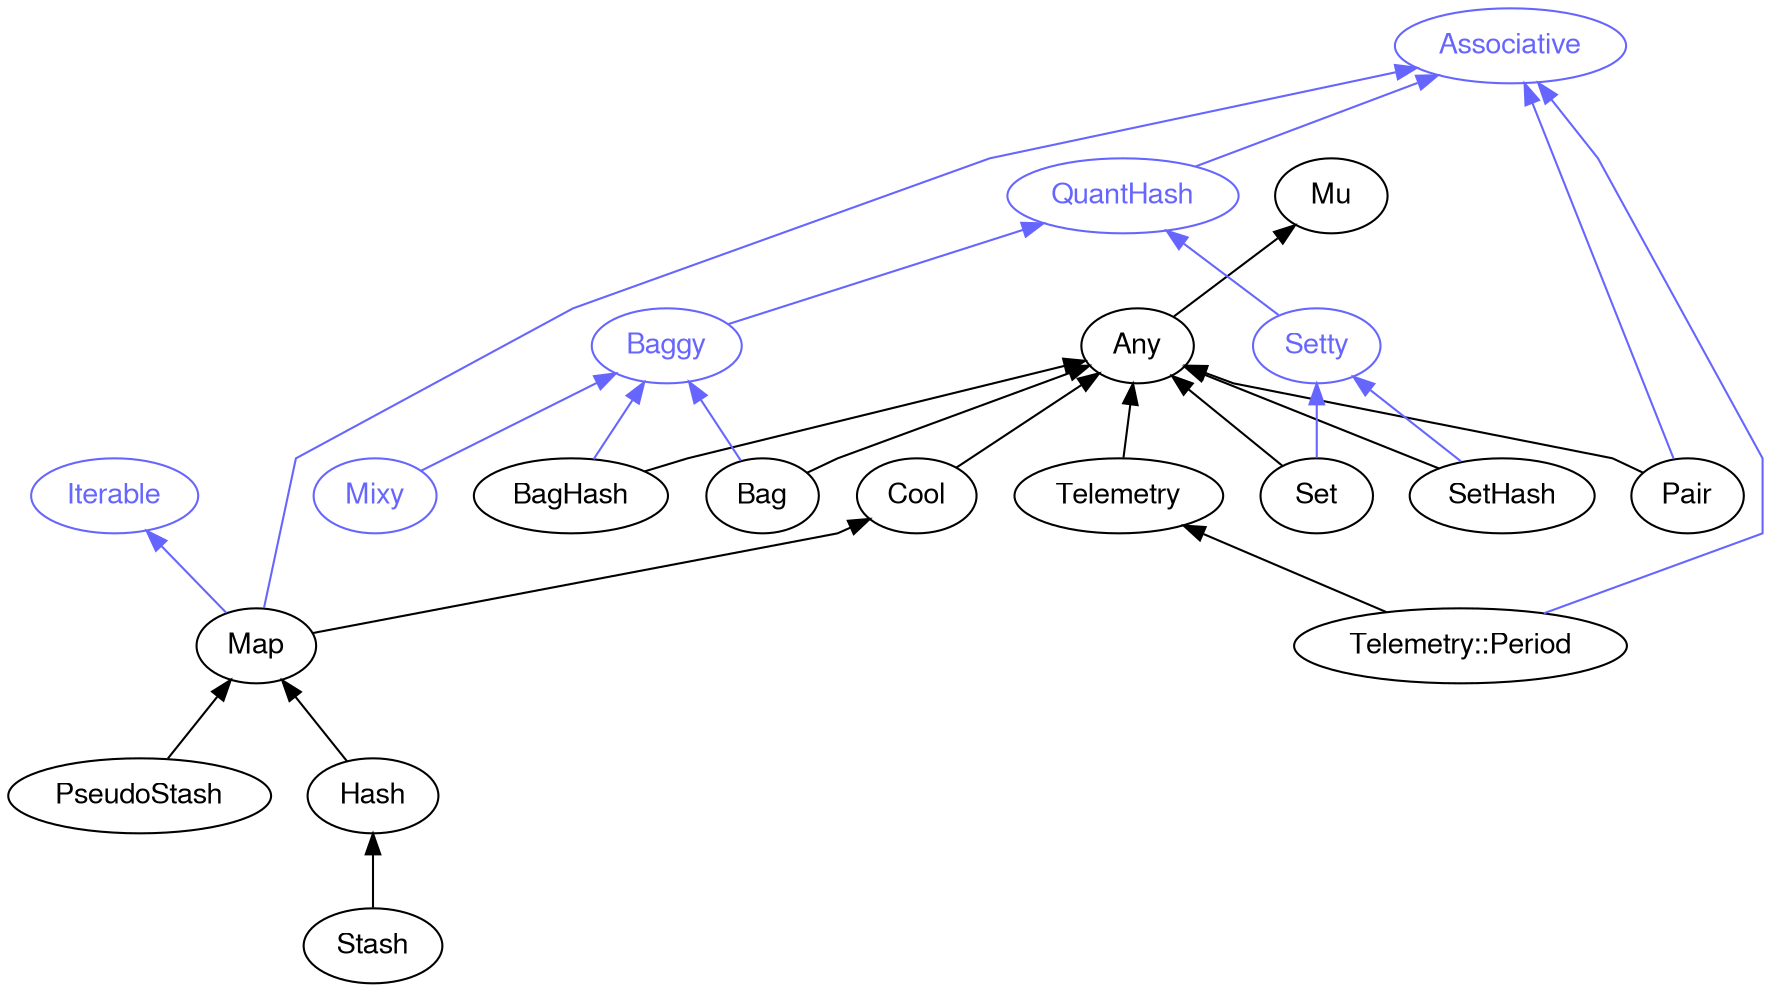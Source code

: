 digraph "perl6-type-graph" {
    rankdir=BT;
    splines=polyline;
    overlap=false; 
    // Types
    "Associative" [color="#6666FF", fontcolor="#6666FF", href="/type/Associative", fontname="FreeSans"];
    "Mu" [color="#000000", fontcolor="#000000", href="/type/Mu", fontname="FreeSans"];
    "Any" [color="#000000", fontcolor="#000000", href="/type/Any", fontname="FreeSans"];
    "Telemetry" [color="#000000", fontcolor="#000000", href="/type/Telemetry", fontname="FreeSans"];
    "Telemetry::Period" [color="#000000", fontcolor="#000000", href="/type/Telemetry::Period", fontname="FreeSans"];
    "QuantHash" [color="#6666FF", fontcolor="#6666FF", href="/type/QuantHash", fontname="FreeSans"];
    "Cool" [color="#000000", fontcolor="#000000", href="/type/Cool", fontname="FreeSans"];
    "Iterable" [color="#6666FF", fontcolor="#6666FF", href="/type/Iterable", fontname="FreeSans"];
    "Map" [color="#000000", fontcolor="#000000", href="/type/Map", fontname="FreeSans"];
    "Pair" [color="#000000", fontcolor="#000000", href="/type/Pair", fontname="FreeSans"];
    "PseudoStash" [color="#000000", fontcolor="#000000", href="/type/PseudoStash", fontname="FreeSans"];
    "Hash" [color="#000000", fontcolor="#000000", href="/type/Hash", fontname="FreeSans"];
    "Baggy" [color="#6666FF", fontcolor="#6666FF", href="/type/Baggy", fontname="FreeSans"];
    "Setty" [color="#6666FF", fontcolor="#6666FF", href="/type/Setty", fontname="FreeSans"];
    "Stash" [color="#000000", fontcolor="#000000", href="/type/Stash", fontname="FreeSans"];
    "BagHash" [color="#000000", fontcolor="#000000", href="/type/BagHash", fontname="FreeSans"];
    "Mixy" [color="#6666FF", fontcolor="#6666FF", href="/type/Mixy", fontname="FreeSans"];
    "Bag" [color="#000000", fontcolor="#000000", href="/type/Bag", fontname="FreeSans"];
    "SetHash" [color="#000000", fontcolor="#000000", href="/type/SetHash", fontname="FreeSans"];
    "Set" [color="#000000", fontcolor="#000000", href="/type/Set", fontname="FreeSans"];

    // Superclasses
    "Any" -> "Mu" [color="#000000"];
    "Telemetry" -> "Any" [color="#000000"];
    "Telemetry::Period" -> "Telemetry" [color="#000000"];
    "Cool" -> "Any" [color="#000000"];
    "Map" -> "Cool" [color="#000000"];
    "Pair" -> "Any" [color="#000000"];
    "PseudoStash" -> "Map" [color="#000000"];
    "Hash" -> "Map" [color="#000000"];
    "Stash" -> "Hash" [color="#000000"];
    "BagHash" -> "Any" [color="#000000"];
    "Bag" -> "Any" [color="#000000"];
    "SetHash" -> "Any" [color="#000000"];
    "Set" -> "Any" [color="#000000"];

    // Roles
    "Telemetry::Period" -> "Associative" [color="#6666FF"];
    "QuantHash" -> "Associative" [color="#6666FF"];
    "Map" -> "Iterable" [color="#6666FF"];
    "Map" -> "Associative" [color="#6666FF"];
    "Pair" -> "Associative" [color="#6666FF"];
    "Baggy" -> "QuantHash" [color="#6666FF"];
    "Setty" -> "QuantHash" [color="#6666FF"];
    "BagHash" -> "Baggy" [color="#6666FF"];
    "Mixy" -> "Baggy" [color="#6666FF"];
    "Bag" -> "Baggy" [color="#6666FF"];
    "SetHash" -> "Setty" [color="#6666FF"];
    "Set" -> "Setty" [color="#6666FF"];
}
